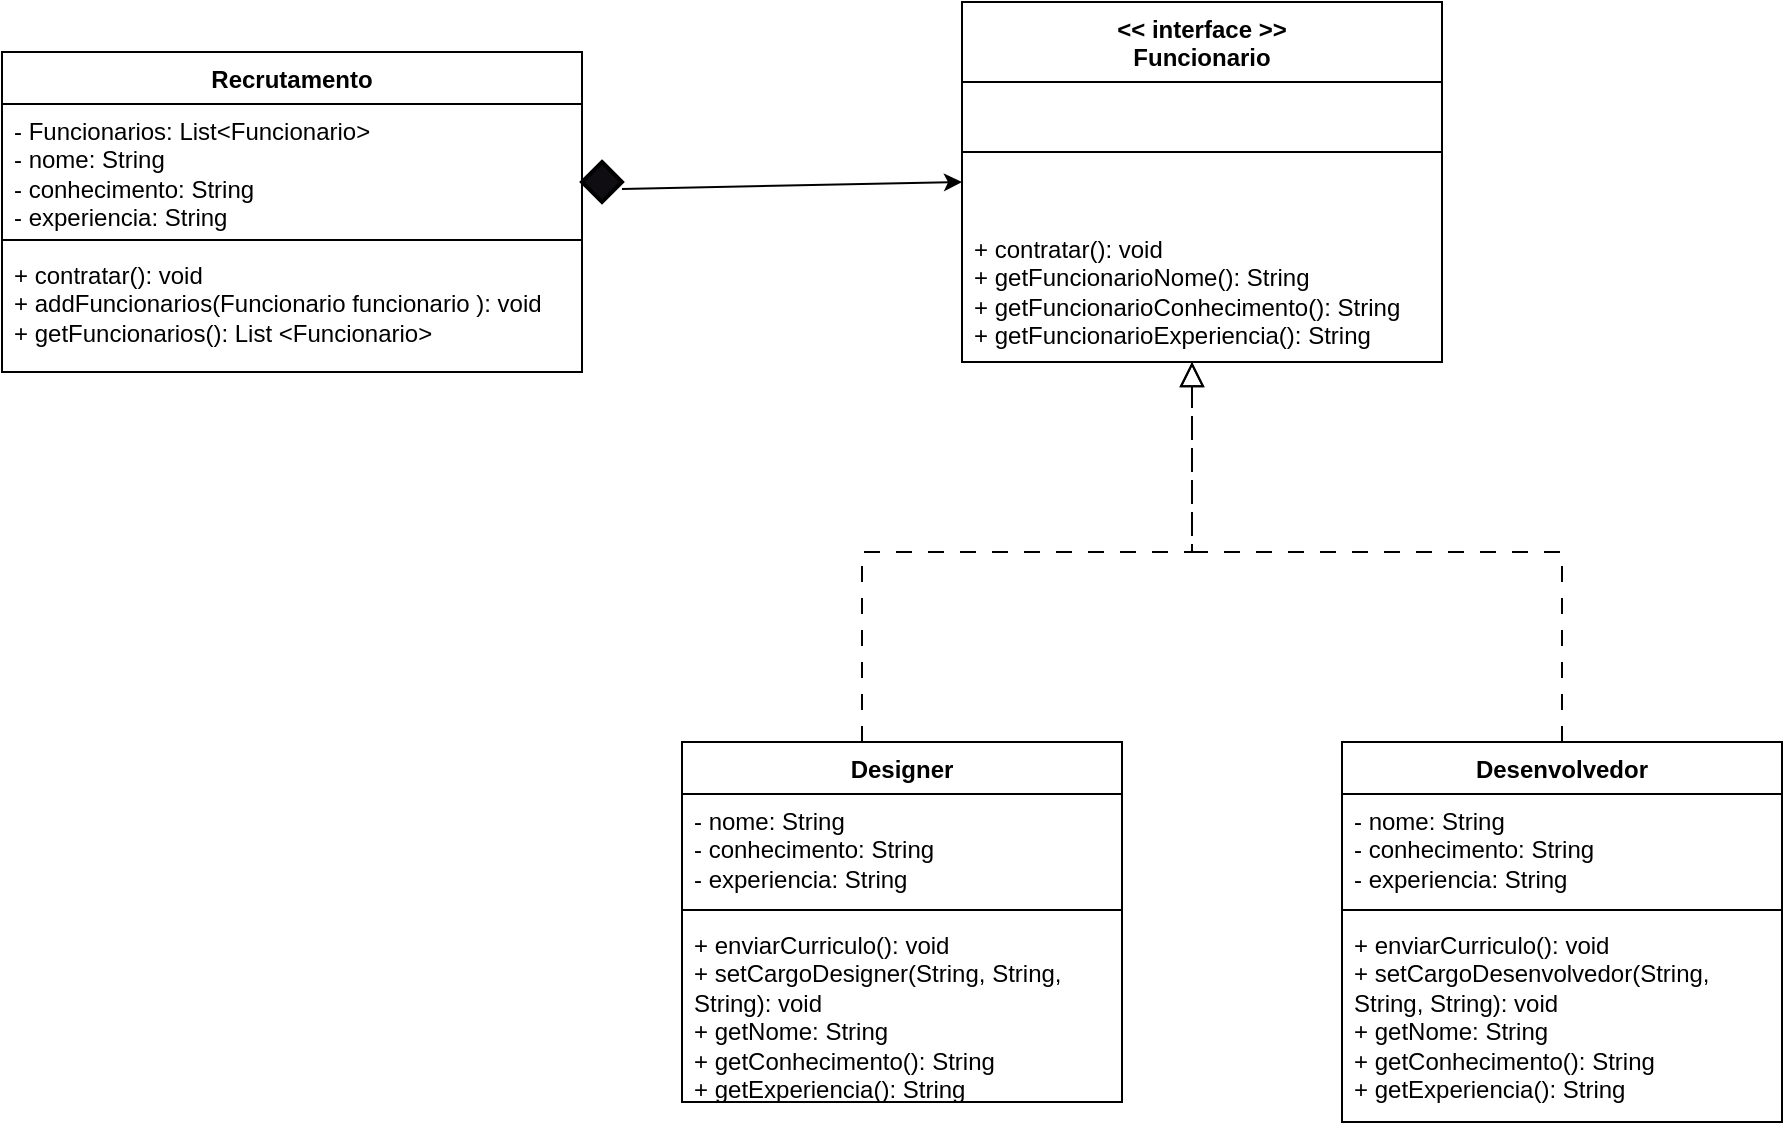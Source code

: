 <mxfile version="22.1.3" type="device">
  <diagram id="C5RBs43oDa-KdzZeNtuy" name="Page-1">
    <mxGraphModel dx="2261" dy="782" grid="1" gridSize="10" guides="1" tooltips="1" connect="1" arrows="1" fold="1" page="1" pageScale="1" pageWidth="827" pageHeight="1169" math="0" shadow="0">
      <root>
        <mxCell id="WIyWlLk6GJQsqaUBKTNV-0" />
        <mxCell id="WIyWlLk6GJQsqaUBKTNV-1" parent="WIyWlLk6GJQsqaUBKTNV-0" />
        <mxCell id="zkfFHV4jXpPFQw0GAbJ--12" value="" style="endArrow=block;endSize=10;endFill=0;shadow=0;strokeWidth=1;rounded=0;edgeStyle=elbowEdgeStyle;elbow=vertical;dashed=1;dashPattern=8 8;" parent="WIyWlLk6GJQsqaUBKTNV-1" edge="1">
          <mxGeometry width="160" relative="1" as="geometry">
            <mxPoint x="150" y="420" as="sourcePoint" />
            <mxPoint x="315" y="230" as="targetPoint" />
          </mxGeometry>
        </mxCell>
        <mxCell id="zkfFHV4jXpPFQw0GAbJ--16" value="" style="endArrow=block;endSize=10;endFill=0;shadow=0;strokeWidth=1;rounded=0;edgeStyle=elbowEdgeStyle;elbow=vertical;dashed=1;dashPattern=8 8;" parent="WIyWlLk6GJQsqaUBKTNV-1" edge="1">
          <mxGeometry width="160" relative="1" as="geometry">
            <mxPoint x="500" y="420" as="sourcePoint" />
            <mxPoint x="315" y="230" as="targetPoint" />
          </mxGeometry>
        </mxCell>
        <mxCell id="h2oV7rWGOjbLNtScKa3H-11" value="&amp;lt;&amp;lt; interface &amp;gt;&amp;gt;&lt;br&gt;Funcionario" style="swimlane;fontStyle=1;align=center;verticalAlign=top;childLayout=stackLayout;horizontal=1;startSize=40;horizontalStack=0;resizeParent=1;resizeParentMax=0;resizeLast=0;collapsible=1;marginBottom=0;whiteSpace=wrap;html=1;" parent="WIyWlLk6GJQsqaUBKTNV-1" vertex="1">
          <mxGeometry x="200" y="50" width="240" height="180" as="geometry" />
        </mxCell>
        <mxCell id="h2oV7rWGOjbLNtScKa3H-13" value="" style="line;strokeWidth=1;fillColor=none;align=left;verticalAlign=middle;spacingTop=-1;spacingLeft=3;spacingRight=3;rotatable=0;labelPosition=right;points=[];portConstraint=eastwest;strokeColor=inherit;" parent="h2oV7rWGOjbLNtScKa3H-11" vertex="1">
          <mxGeometry y="40" width="240" height="70" as="geometry" />
        </mxCell>
        <mxCell id="h2oV7rWGOjbLNtScKa3H-14" value="+ contratar(): void&lt;br&gt;+ getFuncionarioNome(): String&lt;br&gt;+ getFuncionarioConhecimento(): String&lt;br&gt;+ getFuncionarioExperiencia(): String" style="text;strokeColor=none;fillColor=none;align=left;verticalAlign=top;spacingLeft=4;spacingRight=4;overflow=hidden;rotatable=0;points=[[0,0.5],[1,0.5]];portConstraint=eastwest;whiteSpace=wrap;html=1;" parent="h2oV7rWGOjbLNtScKa3H-11" vertex="1">
          <mxGeometry y="110" width="240" height="70" as="geometry" />
        </mxCell>
        <mxCell id="h2oV7rWGOjbLNtScKa3H-15" value="" style="endArrow=classic;html=1;rounded=0;entryX=0;entryY=0.5;entryDx=0;entryDy=0;exitX=1;exitY=0.672;exitDx=0;exitDy=0;exitPerimeter=0;" parent="WIyWlLk6GJQsqaUBKTNV-1" source="7mOAA5V1IuqasanLq-Db-0" target="h2oV7rWGOjbLNtScKa3H-11" edge="1">
          <mxGeometry width="50" height="50" relative="1" as="geometry">
            <mxPoint x="30" y="150" as="sourcePoint" />
            <mxPoint x="160" y="160" as="targetPoint" />
          </mxGeometry>
        </mxCell>
        <mxCell id="h2oV7rWGOjbLNtScKa3H-23" value="Recrutamento" style="swimlane;fontStyle=1;align=center;verticalAlign=top;childLayout=stackLayout;horizontal=1;startSize=26;horizontalStack=0;resizeParent=1;resizeParentMax=0;resizeLast=0;collapsible=1;marginBottom=0;whiteSpace=wrap;html=1;" parent="WIyWlLk6GJQsqaUBKTNV-1" vertex="1">
          <mxGeometry x="-280" y="75" width="290" height="160" as="geometry" />
        </mxCell>
        <mxCell id="h2oV7rWGOjbLNtScKa3H-24" value="- Funcionarios: List&amp;lt;Funcionario&amp;gt;&lt;br&gt;- nome: String&lt;br&gt;- conhecimento: String&lt;br&gt;- experiencia: String" style="text;strokeColor=none;fillColor=none;align=left;verticalAlign=top;spacingLeft=4;spacingRight=4;overflow=hidden;rotatable=0;points=[[0,0.5],[1,0.5]];portConstraint=eastwest;whiteSpace=wrap;html=1;" parent="h2oV7rWGOjbLNtScKa3H-23" vertex="1">
          <mxGeometry y="26" width="290" height="64" as="geometry" />
        </mxCell>
        <mxCell id="h2oV7rWGOjbLNtScKa3H-25" value="" style="line;strokeWidth=1;fillColor=none;align=left;verticalAlign=middle;spacingTop=-1;spacingLeft=3;spacingRight=3;rotatable=0;labelPosition=right;points=[];portConstraint=eastwest;strokeColor=inherit;" parent="h2oV7rWGOjbLNtScKa3H-23" vertex="1">
          <mxGeometry y="90" width="290" height="8" as="geometry" />
        </mxCell>
        <mxCell id="h2oV7rWGOjbLNtScKa3H-26" value="+ contratar(): void&lt;br&gt;+ addFuncionarios(Funcionario funcionario ): void&lt;br&gt;+ getFuncionarios(): List &amp;lt;Funcionario&amp;gt;" style="text;strokeColor=none;fillColor=none;align=left;verticalAlign=top;spacingLeft=4;spacingRight=4;overflow=hidden;rotatable=0;points=[[0,0.5],[1,0.5]];portConstraint=eastwest;whiteSpace=wrap;html=1;" parent="h2oV7rWGOjbLNtScKa3H-23" vertex="1">
          <mxGeometry y="98" width="290" height="62" as="geometry" />
        </mxCell>
        <mxCell id="T3i9pBm4V5WhmPPHjF2R-0" value="Designer" style="swimlane;fontStyle=1;align=center;verticalAlign=top;childLayout=stackLayout;horizontal=1;startSize=26;horizontalStack=0;resizeParent=1;resizeParentMax=0;resizeLast=0;collapsible=1;marginBottom=0;whiteSpace=wrap;html=1;" parent="WIyWlLk6GJQsqaUBKTNV-1" vertex="1">
          <mxGeometry x="60" y="420" width="220" height="180" as="geometry" />
        </mxCell>
        <mxCell id="T3i9pBm4V5WhmPPHjF2R-1" value="- nome: String&lt;br style=&quot;border-color: var(--border-color);&quot;&gt;- conhecimento: String&lt;br style=&quot;border-color: var(--border-color);&quot;&gt;- experiencia: String" style="text;strokeColor=none;fillColor=none;align=left;verticalAlign=top;spacingLeft=4;spacingRight=4;overflow=hidden;rotatable=0;points=[[0,0.5],[1,0.5]];portConstraint=eastwest;whiteSpace=wrap;html=1;" parent="T3i9pBm4V5WhmPPHjF2R-0" vertex="1">
          <mxGeometry y="26" width="220" height="54" as="geometry" />
        </mxCell>
        <mxCell id="T3i9pBm4V5WhmPPHjF2R-2" value="" style="line;strokeWidth=1;fillColor=none;align=left;verticalAlign=middle;spacingTop=-1;spacingLeft=3;spacingRight=3;rotatable=0;labelPosition=right;points=[];portConstraint=eastwest;strokeColor=inherit;" parent="T3i9pBm4V5WhmPPHjF2R-0" vertex="1">
          <mxGeometry y="80" width="220" height="8" as="geometry" />
        </mxCell>
        <mxCell id="T3i9pBm4V5WhmPPHjF2R-3" value="+ enviarCurriculo(): void&lt;br style=&quot;border-color: var(--border-color);&quot;&gt;+ setCargoDesigner(String, String, String): void&lt;br&gt;+ getNome: String&lt;br style=&quot;border-color: var(--border-color);&quot;&gt;+ getConhecimento(): String&lt;br style=&quot;border-color: var(--border-color);&quot;&gt;+ getExperiencia(): String" style="text;strokeColor=none;fillColor=none;align=left;verticalAlign=top;spacingLeft=4;spacingRight=4;overflow=hidden;rotatable=0;points=[[0,0.5],[1,0.5]];portConstraint=eastwest;whiteSpace=wrap;html=1;" parent="T3i9pBm4V5WhmPPHjF2R-0" vertex="1">
          <mxGeometry y="88" width="220" height="92" as="geometry" />
        </mxCell>
        <mxCell id="T3i9pBm4V5WhmPPHjF2R-4" value="Desenvolvedor" style="swimlane;fontStyle=1;align=center;verticalAlign=top;childLayout=stackLayout;horizontal=1;startSize=26;horizontalStack=0;resizeParent=1;resizeParentMax=0;resizeLast=0;collapsible=1;marginBottom=0;whiteSpace=wrap;html=1;" parent="WIyWlLk6GJQsqaUBKTNV-1" vertex="1">
          <mxGeometry x="390" y="420" width="220" height="190" as="geometry" />
        </mxCell>
        <mxCell id="T3i9pBm4V5WhmPPHjF2R-5" value="- nome: String&lt;br style=&quot;border-color: var(--border-color);&quot;&gt;- conhecimento: String&lt;br&gt;- experiencia: String" style="text;strokeColor=none;fillColor=none;align=left;verticalAlign=top;spacingLeft=4;spacingRight=4;overflow=hidden;rotatable=0;points=[[0,0.5],[1,0.5]];portConstraint=eastwest;whiteSpace=wrap;html=1;" parent="T3i9pBm4V5WhmPPHjF2R-4" vertex="1">
          <mxGeometry y="26" width="220" height="54" as="geometry" />
        </mxCell>
        <mxCell id="T3i9pBm4V5WhmPPHjF2R-6" value="" style="line;strokeWidth=1;fillColor=none;align=left;verticalAlign=middle;spacingTop=-1;spacingLeft=3;spacingRight=3;rotatable=0;labelPosition=right;points=[];portConstraint=eastwest;strokeColor=inherit;" parent="T3i9pBm4V5WhmPPHjF2R-4" vertex="1">
          <mxGeometry y="80" width="220" height="8" as="geometry" />
        </mxCell>
        <mxCell id="T3i9pBm4V5WhmPPHjF2R-7" value="+ enviarCurriculo(): void&lt;br style=&quot;border-color: var(--border-color);&quot;&gt;+ setCargoDesenvolvedor(String, String, String): void&lt;br&gt;+ getNome: String&lt;br style=&quot;border-color: var(--border-color);&quot;&gt;+ getConhecimento(): String&lt;br&gt;+ getExperiencia(): String" style="text;strokeColor=none;fillColor=none;align=left;verticalAlign=top;spacingLeft=4;spacingRight=4;overflow=hidden;rotatable=0;points=[[0,0.5],[1,0.5]];portConstraint=eastwest;whiteSpace=wrap;html=1;" parent="T3i9pBm4V5WhmPPHjF2R-4" vertex="1">
          <mxGeometry y="88" width="220" height="102" as="geometry" />
        </mxCell>
        <mxCell id="7mOAA5V1IuqasanLq-Db-0" value="" style="strokeWidth=2;html=1;shape=mxgraph.flowchart.decision;whiteSpace=wrap;fillColor=#0F0C12;fontColor=#ffffff;strokeColor=#000000;" vertex="1" parent="WIyWlLk6GJQsqaUBKTNV-1">
          <mxGeometry x="10" y="130" width="20" height="20" as="geometry" />
        </mxCell>
      </root>
    </mxGraphModel>
  </diagram>
</mxfile>
